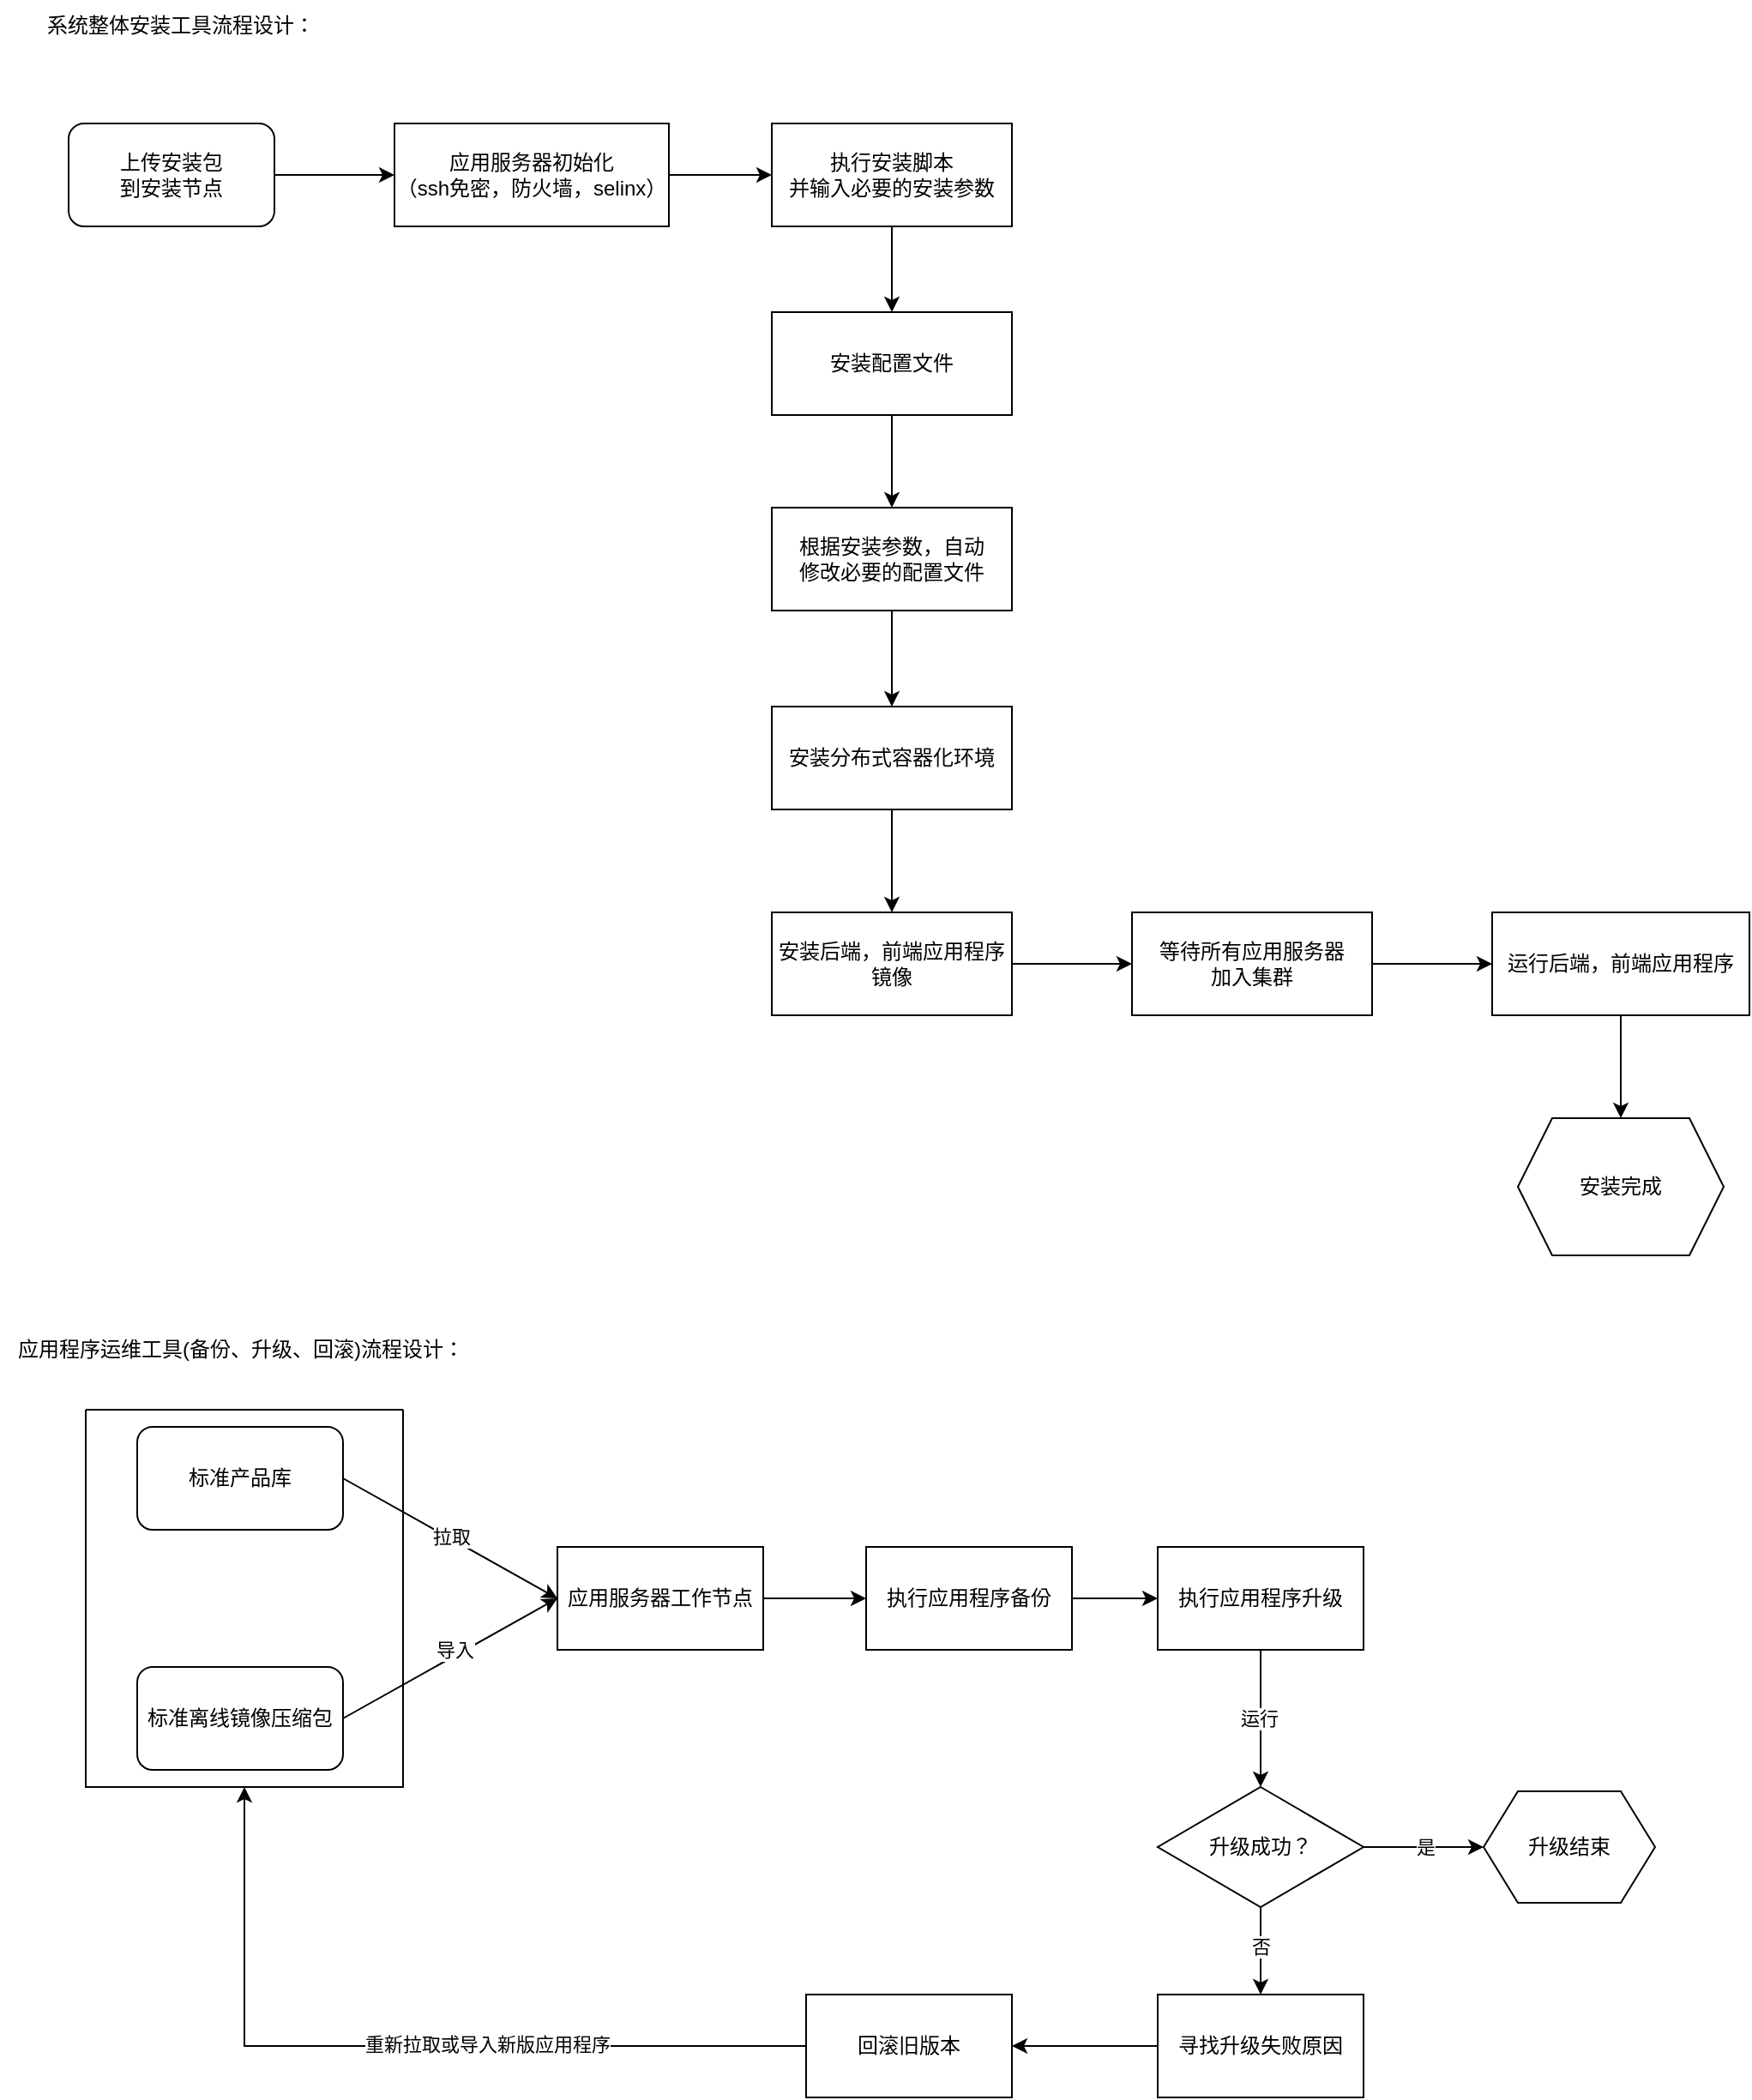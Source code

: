 <mxfile version="24.7.16">
  <diagram name="第 1 页" id="KADh7eXNDiNupCGbdeuv">
    <mxGraphModel dx="1201" dy="947" grid="1" gridSize="10" guides="1" tooltips="1" connect="1" arrows="1" fold="1" page="1" pageScale="1" pageWidth="1169" pageHeight="827" math="0" shadow="0">
      <root>
        <mxCell id="0" />
        <mxCell id="1" parent="0" />
        <mxCell id="HvxJCi_6hqipYNqYmRr2-1" value="上传安装包&lt;div&gt;到安装节点&lt;/div&gt;" style="rounded=1;whiteSpace=wrap;html=1;" vertex="1" parent="1">
          <mxGeometry x="50" y="90" width="120" height="60" as="geometry" />
        </mxCell>
        <mxCell id="HvxJCi_6hqipYNqYmRr2-13" value="" style="edgeStyle=orthogonalEdgeStyle;rounded=0;orthogonalLoop=1;jettySize=auto;html=1;" edge="1" parent="1" source="HvxJCi_6hqipYNqYmRr2-2" target="HvxJCi_6hqipYNqYmRr2-3">
          <mxGeometry relative="1" as="geometry" />
        </mxCell>
        <mxCell id="HvxJCi_6hqipYNqYmRr2-2" value="应用服务器初始化&lt;div&gt;（ssh免密，防火墙，selinx）&lt;/div&gt;" style="rounded=0;whiteSpace=wrap;html=1;" vertex="1" parent="1">
          <mxGeometry x="240" y="90" width="160" height="60" as="geometry" />
        </mxCell>
        <mxCell id="HvxJCi_6hqipYNqYmRr2-14" style="edgeStyle=orthogonalEdgeStyle;rounded=0;orthogonalLoop=1;jettySize=auto;html=1;exitX=0.5;exitY=1;exitDx=0;exitDy=0;entryX=0.5;entryY=0;entryDx=0;entryDy=0;" edge="1" parent="1" source="HvxJCi_6hqipYNqYmRr2-3" target="HvxJCi_6hqipYNqYmRr2-20">
          <mxGeometry relative="1" as="geometry" />
        </mxCell>
        <mxCell id="HvxJCi_6hqipYNqYmRr2-3" value="执行安装脚本&lt;div&gt;并输入必要的安装参数&lt;/div&gt;" style="rounded=0;whiteSpace=wrap;html=1;" vertex="1" parent="1">
          <mxGeometry x="460" y="90" width="140" height="60" as="geometry" />
        </mxCell>
        <mxCell id="HvxJCi_6hqipYNqYmRr2-17" style="edgeStyle=orthogonalEdgeStyle;rounded=0;orthogonalLoop=1;jettySize=auto;html=1;exitX=1;exitY=0.5;exitDx=0;exitDy=0;entryX=0;entryY=0.5;entryDx=0;entryDy=0;" edge="1" parent="1" source="HvxJCi_6hqipYNqYmRr2-5" target="HvxJCi_6hqipYNqYmRr2-11">
          <mxGeometry relative="1" as="geometry" />
        </mxCell>
        <mxCell id="HvxJCi_6hqipYNqYmRr2-5" value="安装后端，前端应用程序&lt;div&gt;镜像&lt;/div&gt;" style="rounded=0;whiteSpace=wrap;html=1;" vertex="1" parent="1">
          <mxGeometry x="460" y="550" width="140" height="60" as="geometry" />
        </mxCell>
        <mxCell id="HvxJCi_6hqipYNqYmRr2-19" style="edgeStyle=orthogonalEdgeStyle;rounded=0;orthogonalLoop=1;jettySize=auto;html=1;exitX=0.5;exitY=1;exitDx=0;exitDy=0;entryX=0.5;entryY=0;entryDx=0;entryDy=0;" edge="1" parent="1" source="HvxJCi_6hqipYNqYmRr2-6" target="HvxJCi_6hqipYNqYmRr2-8">
          <mxGeometry relative="1" as="geometry" />
        </mxCell>
        <mxCell id="HvxJCi_6hqipYNqYmRr2-6" value="运行后端，前端应用程序" style="rounded=0;whiteSpace=wrap;html=1;" vertex="1" parent="1">
          <mxGeometry x="880" y="550" width="150" height="60" as="geometry" />
        </mxCell>
        <mxCell id="HvxJCi_6hqipYNqYmRr2-8" value="安装完成" style="shape=hexagon;perimeter=hexagonPerimeter2;whiteSpace=wrap;html=1;fixedSize=1;" vertex="1" parent="1">
          <mxGeometry x="895" y="670" width="120" height="80" as="geometry" />
        </mxCell>
        <mxCell id="HvxJCi_6hqipYNqYmRr2-16" style="edgeStyle=orthogonalEdgeStyle;rounded=0;orthogonalLoop=1;jettySize=auto;html=1;exitX=0.5;exitY=1;exitDx=0;exitDy=0;entryX=0.5;entryY=0;entryDx=0;entryDy=0;" edge="1" parent="1" source="HvxJCi_6hqipYNqYmRr2-9" target="HvxJCi_6hqipYNqYmRr2-5">
          <mxGeometry relative="1" as="geometry" />
        </mxCell>
        <mxCell id="HvxJCi_6hqipYNqYmRr2-9" value="安装分布式容器化环境" style="rounded=0;whiteSpace=wrap;html=1;" vertex="1" parent="1">
          <mxGeometry x="460" y="430" width="140" height="60" as="geometry" />
        </mxCell>
        <mxCell id="HvxJCi_6hqipYNqYmRr2-15" style="edgeStyle=orthogonalEdgeStyle;rounded=0;orthogonalLoop=1;jettySize=auto;html=1;exitX=0.5;exitY=1;exitDx=0;exitDy=0;entryX=0.5;entryY=0;entryDx=0;entryDy=0;" edge="1" parent="1" source="HvxJCi_6hqipYNqYmRr2-10" target="HvxJCi_6hqipYNqYmRr2-9">
          <mxGeometry relative="1" as="geometry" />
        </mxCell>
        <mxCell id="HvxJCi_6hqipYNqYmRr2-10" value="根据安装参数，自动&lt;div&gt;修改必要的配置文件&lt;/div&gt;" style="rounded=0;whiteSpace=wrap;html=1;" vertex="1" parent="1">
          <mxGeometry x="460" y="314" width="140" height="60" as="geometry" />
        </mxCell>
        <mxCell id="HvxJCi_6hqipYNqYmRr2-18" style="edgeStyle=orthogonalEdgeStyle;rounded=0;orthogonalLoop=1;jettySize=auto;html=1;exitX=1;exitY=0.5;exitDx=0;exitDy=0;entryX=0;entryY=0.5;entryDx=0;entryDy=0;" edge="1" parent="1" source="HvxJCi_6hqipYNqYmRr2-11" target="HvxJCi_6hqipYNqYmRr2-6">
          <mxGeometry relative="1" as="geometry" />
        </mxCell>
        <mxCell id="HvxJCi_6hqipYNqYmRr2-11" value="等待所有应用服务器&lt;div&gt;加入集群&lt;/div&gt;" style="rounded=0;whiteSpace=wrap;html=1;" vertex="1" parent="1">
          <mxGeometry x="670" y="550" width="140" height="60" as="geometry" />
        </mxCell>
        <mxCell id="HvxJCi_6hqipYNqYmRr2-12" value="" style="endArrow=classic;html=1;rounded=0;exitX=1;exitY=0.5;exitDx=0;exitDy=0;entryX=0;entryY=0.5;entryDx=0;entryDy=0;" edge="1" parent="1" source="HvxJCi_6hqipYNqYmRr2-1" target="HvxJCi_6hqipYNqYmRr2-2">
          <mxGeometry width="50" height="50" relative="1" as="geometry">
            <mxPoint x="600" y="330" as="sourcePoint" />
            <mxPoint x="650" y="280" as="targetPoint" />
          </mxGeometry>
        </mxCell>
        <mxCell id="HvxJCi_6hqipYNqYmRr2-21" style="edgeStyle=orthogonalEdgeStyle;rounded=0;orthogonalLoop=1;jettySize=auto;html=1;exitX=0.5;exitY=1;exitDx=0;exitDy=0;entryX=0.5;entryY=0;entryDx=0;entryDy=0;" edge="1" parent="1" source="HvxJCi_6hqipYNqYmRr2-20" target="HvxJCi_6hqipYNqYmRr2-10">
          <mxGeometry relative="1" as="geometry" />
        </mxCell>
        <mxCell id="HvxJCi_6hqipYNqYmRr2-20" value="安装配置文件" style="rounded=0;whiteSpace=wrap;html=1;" vertex="1" parent="1">
          <mxGeometry x="460" y="200" width="140" height="60" as="geometry" />
        </mxCell>
        <mxCell id="HvxJCi_6hqipYNqYmRr2-22" value="系统整体安装工具流程设计：" style="text;html=1;align=center;verticalAlign=middle;resizable=0;points=[];autosize=1;strokeColor=none;fillColor=none;" vertex="1" parent="1">
          <mxGeometry x="25" y="18" width="180" height="30" as="geometry" />
        </mxCell>
        <mxCell id="HvxJCi_6hqipYNqYmRr2-23" value="应用程序运维工具(备份、升级、回滚)流程设计：" style="text;html=1;align=center;verticalAlign=middle;resizable=0;points=[];autosize=1;strokeColor=none;fillColor=none;" vertex="1" parent="1">
          <mxGeometry x="10" y="790" width="280" height="30" as="geometry" />
        </mxCell>
        <mxCell id="HvxJCi_6hqipYNqYmRr2-24" value="标准产品库" style="rounded=1;whiteSpace=wrap;html=1;" vertex="1" parent="1">
          <mxGeometry x="90" y="850" width="120" height="60" as="geometry" />
        </mxCell>
        <mxCell id="HvxJCi_6hqipYNqYmRr2-25" value="标准离线镜像压缩包" style="rounded=1;whiteSpace=wrap;html=1;" vertex="1" parent="1">
          <mxGeometry x="90" y="990" width="120" height="60" as="geometry" />
        </mxCell>
        <mxCell id="HvxJCi_6hqipYNqYmRr2-26" value="应用服务器工作节点" style="rounded=0;whiteSpace=wrap;html=1;" vertex="1" parent="1">
          <mxGeometry x="335" y="920" width="120" height="60" as="geometry" />
        </mxCell>
        <mxCell id="HvxJCi_6hqipYNqYmRr2-45" style="edgeStyle=orthogonalEdgeStyle;rounded=0;orthogonalLoop=1;jettySize=auto;html=1;exitX=0.5;exitY=1;exitDx=0;exitDy=0;entryX=0.5;entryY=0;entryDx=0;entryDy=0;" edge="1" parent="1" source="HvxJCi_6hqipYNqYmRr2-27" target="HvxJCi_6hqipYNqYmRr2-29">
          <mxGeometry relative="1" as="geometry" />
        </mxCell>
        <mxCell id="HvxJCi_6hqipYNqYmRr2-46" value="运行" style="edgeLabel;html=1;align=center;verticalAlign=middle;resizable=0;points=[];" vertex="1" connectable="0" parent="HvxJCi_6hqipYNqYmRr2-45">
          <mxGeometry y="-1" relative="1" as="geometry">
            <mxPoint as="offset" />
          </mxGeometry>
        </mxCell>
        <mxCell id="HvxJCi_6hqipYNqYmRr2-27" value="执行应用程序升级" style="rounded=0;whiteSpace=wrap;html=1;" vertex="1" parent="1">
          <mxGeometry x="685" y="920" width="120" height="60" as="geometry" />
        </mxCell>
        <mxCell id="HvxJCi_6hqipYNqYmRr2-44" style="edgeStyle=orthogonalEdgeStyle;rounded=0;orthogonalLoop=1;jettySize=auto;html=1;exitX=1;exitY=0.5;exitDx=0;exitDy=0;entryX=0;entryY=0.5;entryDx=0;entryDy=0;" edge="1" parent="1" source="HvxJCi_6hqipYNqYmRr2-28" target="HvxJCi_6hqipYNqYmRr2-27">
          <mxGeometry relative="1" as="geometry" />
        </mxCell>
        <mxCell id="HvxJCi_6hqipYNqYmRr2-28" value="执行应用程序备份" style="rounded=0;whiteSpace=wrap;html=1;" vertex="1" parent="1">
          <mxGeometry x="515" y="920" width="120" height="60" as="geometry" />
        </mxCell>
        <mxCell id="HvxJCi_6hqipYNqYmRr2-47" style="edgeStyle=orthogonalEdgeStyle;rounded=0;orthogonalLoop=1;jettySize=auto;html=1;exitX=1;exitY=0.5;exitDx=0;exitDy=0;entryX=0;entryY=0.5;entryDx=0;entryDy=0;" edge="1" parent="1" source="HvxJCi_6hqipYNqYmRr2-29" target="HvxJCi_6hqipYNqYmRr2-30">
          <mxGeometry relative="1" as="geometry" />
        </mxCell>
        <mxCell id="HvxJCi_6hqipYNqYmRr2-49" value="是" style="edgeLabel;html=1;align=center;verticalAlign=middle;resizable=0;points=[];" vertex="1" connectable="0" parent="HvxJCi_6hqipYNqYmRr2-47">
          <mxGeometry x="0.029" relative="1" as="geometry">
            <mxPoint as="offset" />
          </mxGeometry>
        </mxCell>
        <mxCell id="HvxJCi_6hqipYNqYmRr2-48" style="edgeStyle=orthogonalEdgeStyle;rounded=0;orthogonalLoop=1;jettySize=auto;html=1;exitX=0.5;exitY=1;exitDx=0;exitDy=0;entryX=0.5;entryY=0;entryDx=0;entryDy=0;" edge="1" parent="1" source="HvxJCi_6hqipYNqYmRr2-29" target="HvxJCi_6hqipYNqYmRr2-31">
          <mxGeometry relative="1" as="geometry" />
        </mxCell>
        <mxCell id="HvxJCi_6hqipYNqYmRr2-50" value="否" style="edgeLabel;html=1;align=center;verticalAlign=middle;resizable=0;points=[];" vertex="1" connectable="0" parent="HvxJCi_6hqipYNqYmRr2-48">
          <mxGeometry x="-0.098" relative="1" as="geometry">
            <mxPoint as="offset" />
          </mxGeometry>
        </mxCell>
        <mxCell id="HvxJCi_6hqipYNqYmRr2-29" value="升级成功？" style="rhombus;whiteSpace=wrap;html=1;" vertex="1" parent="1">
          <mxGeometry x="685" y="1060" width="120" height="70" as="geometry" />
        </mxCell>
        <mxCell id="HvxJCi_6hqipYNqYmRr2-30" value="升级结束" style="shape=hexagon;perimeter=hexagonPerimeter2;whiteSpace=wrap;html=1;fixedSize=1;" vertex="1" parent="1">
          <mxGeometry x="875" y="1062.5" width="100" height="65" as="geometry" />
        </mxCell>
        <mxCell id="HvxJCi_6hqipYNqYmRr2-34" style="edgeStyle=orthogonalEdgeStyle;rounded=0;orthogonalLoop=1;jettySize=auto;html=1;entryX=0.5;entryY=1;entryDx=0;entryDy=0;exitX=0;exitY=0.5;exitDx=0;exitDy=0;" edge="1" parent="1" source="HvxJCi_6hqipYNqYmRr2-52" target="HvxJCi_6hqipYNqYmRr2-33">
          <mxGeometry relative="1" as="geometry">
            <mxPoint x="400" y="1212" as="sourcePoint" />
          </mxGeometry>
        </mxCell>
        <mxCell id="HvxJCi_6hqipYNqYmRr2-51" value="重新拉取或导入新版应用程序" style="edgeLabel;html=1;align=center;verticalAlign=middle;resizable=0;points=[];" vertex="1" connectable="0" parent="HvxJCi_6hqipYNqYmRr2-34">
          <mxGeometry x="-0.222" y="-1" relative="1" as="geometry">
            <mxPoint as="offset" />
          </mxGeometry>
        </mxCell>
        <mxCell id="HvxJCi_6hqipYNqYmRr2-53" style="edgeStyle=orthogonalEdgeStyle;rounded=0;orthogonalLoop=1;jettySize=auto;html=1;exitX=0;exitY=0.5;exitDx=0;exitDy=0;entryX=1;entryY=0.5;entryDx=0;entryDy=0;" edge="1" parent="1" source="HvxJCi_6hqipYNqYmRr2-31" target="HvxJCi_6hqipYNqYmRr2-52">
          <mxGeometry relative="1" as="geometry" />
        </mxCell>
        <mxCell id="HvxJCi_6hqipYNqYmRr2-31" value="&lt;div&gt;寻找升级失败原因&lt;/div&gt;" style="rounded=0;whiteSpace=wrap;html=1;" vertex="1" parent="1">
          <mxGeometry x="685" y="1181" width="120" height="60" as="geometry" />
        </mxCell>
        <mxCell id="HvxJCi_6hqipYNqYmRr2-33" value="" style="swimlane;startSize=0;" vertex="1" parent="1">
          <mxGeometry x="60" y="840" width="185" height="220" as="geometry" />
        </mxCell>
        <mxCell id="HvxJCi_6hqipYNqYmRr2-36" value="" style="endArrow=classic;html=1;rounded=0;exitX=1;exitY=0.5;exitDx=0;exitDy=0;entryX=0;entryY=0.5;entryDx=0;entryDy=0;" edge="1" parent="1" source="HvxJCi_6hqipYNqYmRr2-24" target="HvxJCi_6hqipYNqYmRr2-26">
          <mxGeometry width="50" height="50" relative="1" as="geometry">
            <mxPoint x="635" y="1100" as="sourcePoint" />
            <mxPoint x="685" y="1050" as="targetPoint" />
          </mxGeometry>
        </mxCell>
        <mxCell id="HvxJCi_6hqipYNqYmRr2-40" value="拉取" style="edgeLabel;html=1;align=center;verticalAlign=middle;resizable=0;points=[];" vertex="1" connectable="0" parent="HvxJCi_6hqipYNqYmRr2-36">
          <mxGeometry x="-0.001" y="1" relative="1" as="geometry">
            <mxPoint as="offset" />
          </mxGeometry>
        </mxCell>
        <mxCell id="HvxJCi_6hqipYNqYmRr2-41" value="" style="endArrow=classic;html=1;rounded=0;exitX=1;exitY=0.5;exitDx=0;exitDy=0;" edge="1" parent="1" source="HvxJCi_6hqipYNqYmRr2-25">
          <mxGeometry width="50" height="50" relative="1" as="geometry">
            <mxPoint x="635" y="1100" as="sourcePoint" />
            <mxPoint x="335" y="950" as="targetPoint" />
          </mxGeometry>
        </mxCell>
        <mxCell id="HvxJCi_6hqipYNqYmRr2-42" value="导入" style="edgeLabel;html=1;align=center;verticalAlign=middle;resizable=0;points=[];" vertex="1" connectable="0" parent="HvxJCi_6hqipYNqYmRr2-41">
          <mxGeometry x="-0.018" y="1" relative="1" as="geometry">
            <mxPoint x="4" y="-5" as="offset" />
          </mxGeometry>
        </mxCell>
        <mxCell id="HvxJCi_6hqipYNqYmRr2-43" value="" style="endArrow=classic;html=1;rounded=0;exitX=1;exitY=0.5;exitDx=0;exitDy=0;entryX=0;entryY=0.5;entryDx=0;entryDy=0;" edge="1" parent="1" source="HvxJCi_6hqipYNqYmRr2-26" target="HvxJCi_6hqipYNqYmRr2-28">
          <mxGeometry width="50" height="50" relative="1" as="geometry">
            <mxPoint x="635" y="1100" as="sourcePoint" />
            <mxPoint x="685" y="1050" as="targetPoint" />
          </mxGeometry>
        </mxCell>
        <mxCell id="HvxJCi_6hqipYNqYmRr2-52" value="回滚旧版本" style="rounded=0;whiteSpace=wrap;html=1;" vertex="1" parent="1">
          <mxGeometry x="480" y="1181" width="120" height="60" as="geometry" />
        </mxCell>
      </root>
    </mxGraphModel>
  </diagram>
</mxfile>
